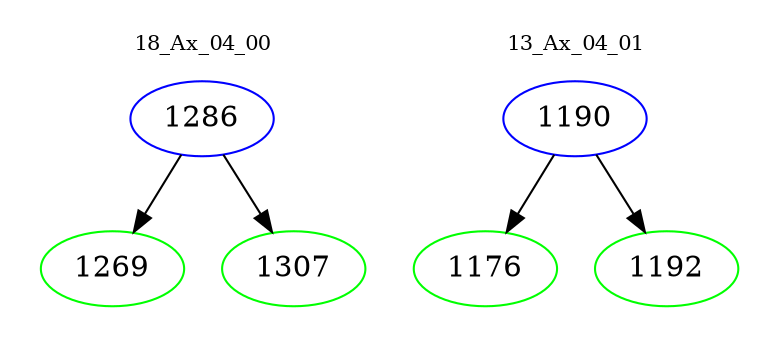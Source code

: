 digraph{
subgraph cluster_0 {
color = white
label = "18_Ax_04_00";
fontsize=10;
T0_1286 [label="1286", color="blue"]
T0_1286 -> T0_1269 [color="black"]
T0_1269 [label="1269", color="green"]
T0_1286 -> T0_1307 [color="black"]
T0_1307 [label="1307", color="green"]
}
subgraph cluster_1 {
color = white
label = "13_Ax_04_01";
fontsize=10;
T1_1190 [label="1190", color="blue"]
T1_1190 -> T1_1176 [color="black"]
T1_1176 [label="1176", color="green"]
T1_1190 -> T1_1192 [color="black"]
T1_1192 [label="1192", color="green"]
}
}
